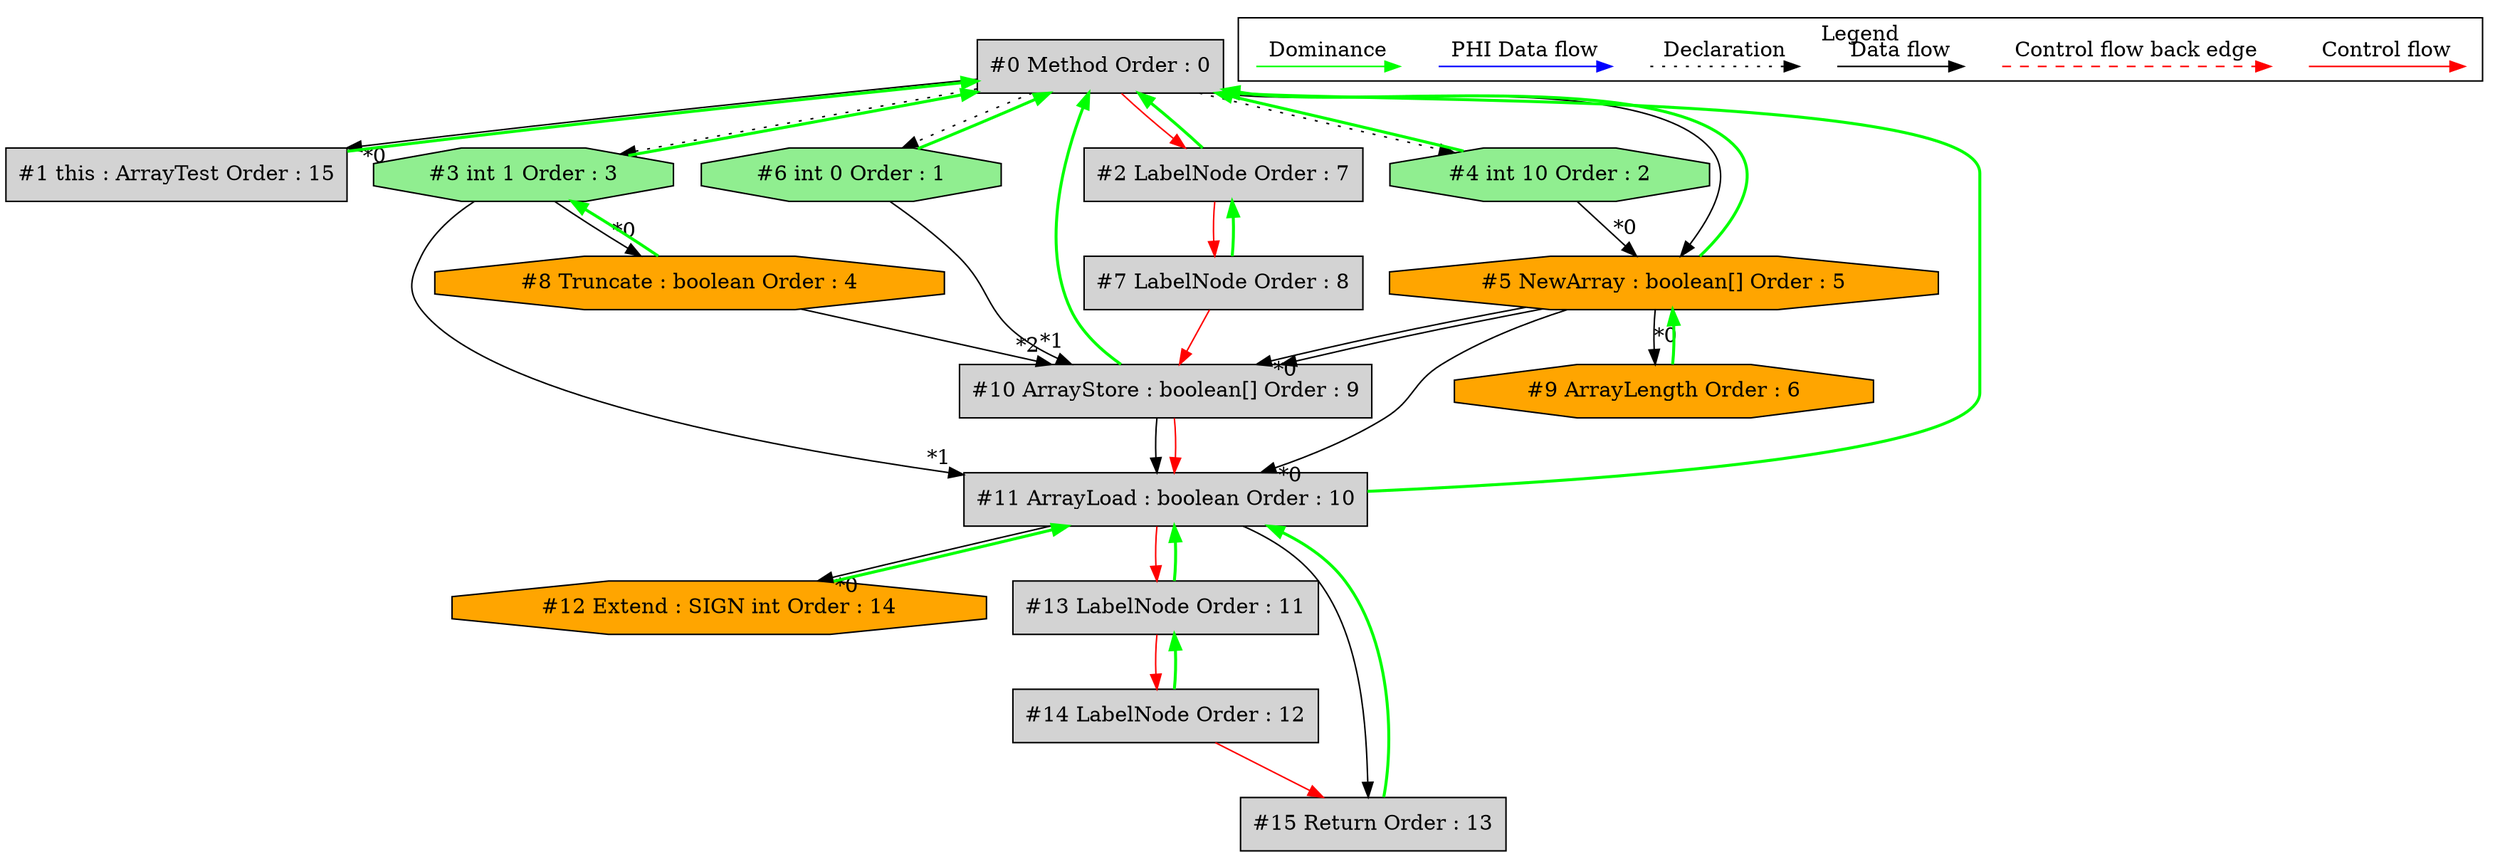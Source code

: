 digraph debugoutput {
 ordering="in";
 node0[label="#0 Method Order : 0",shape=box, fillcolor=lightgrey, style=filled];
 node1[label="#1 this : ArrayTest Order : 15",shape=box, fillcolor=lightgrey, style=filled];
 node1 -> node0[dir="forward" color="green" penwidth="2"];
 node0 -> node1[headlabel="*0", labeldistance=2];
 node2[label="#2 LabelNode Order : 7",shape=box, fillcolor=lightgrey, style=filled];
 node2 -> node0[dir="forward" color="green" penwidth="2"];
 node0 -> node2[labeldistance=2, color=red, fontcolor=red];
 node3[label="#3 int 1 Order : 3",shape=octagon, fillcolor=lightgreen, style=filled];
 node3 -> node0[dir="forward" color="green" penwidth="2"];
 node0 -> node3[style=dotted];
 node4[label="#4 int 10 Order : 2",shape=octagon, fillcolor=lightgreen, style=filled];
 node4 -> node0[dir="forward" color="green" penwidth="2"];
 node0 -> node4[style=dotted];
 node5[label="#5 NewArray : boolean[] Order : 5",shape=octagon, fillcolor=orange, style=filled];
 node5 -> node0[dir="forward" color="green" penwidth="2"];
 node4 -> node5[headlabel="*0", labeldistance=2];
 node0 -> node5;
 node6[label="#6 int 0 Order : 1",shape=octagon, fillcolor=lightgreen, style=filled];
 node6 -> node0[dir="forward" color="green" penwidth="2"];
 node0 -> node6[style=dotted];
 node7[label="#7 LabelNode Order : 8",shape=box, fillcolor=lightgrey, style=filled];
 node7 -> node2[dir="forward" color="green" penwidth="2"];
 node2 -> node7[labeldistance=2, color=red, fontcolor=red];
 node8[label="#8 Truncate : boolean Order : 4",shape=octagon, fillcolor=orange, style=filled];
 node8 -> node3[dir="forward" color="green" penwidth="2"];
 node3 -> node8[headlabel="*0", labeldistance=2];
 node9[label="#9 ArrayLength Order : 6",shape=octagon, fillcolor=orange, style=filled];
 node9 -> node5[dir="forward" color="green" penwidth="2"];
 node5 -> node9[headlabel="*0", labeldistance=2];
 node10[label="#10 ArrayStore : boolean[] Order : 9",shape=box, fillcolor=lightgrey, style=filled];
 node10 -> node0[dir="forward" color="green" penwidth="2"];
 node5 -> node10[headlabel="*0", labeldistance=2];
 node6 -> node10[headlabel="*1", labeldistance=2];
 node8 -> node10[headlabel="*2", labeldistance=2];
 node5 -> node10;
 node7 -> node10[labeldistance=2, color=red, fontcolor=red];
 node11[label="#11 ArrayLoad : boolean Order : 10",shape=box, fillcolor=lightgrey, style=filled];
 node11 -> node0[dir="forward" color="green" penwidth="2"];
 node5 -> node11[headlabel="*0", labeldistance=2];
 node3 -> node11[headlabel="*1", labeldistance=2];
 node10 -> node11;
 node10 -> node11[labeldistance=2, color=red, fontcolor=red];
 node12[label="#12 Extend : SIGN int Order : 14",shape=octagon, fillcolor=orange, style=filled];
 node12 -> node11[dir="forward" color="green" penwidth="2"];
 node11 -> node12[headlabel="*0", labeldistance=2];
 node13[label="#13 LabelNode Order : 11",shape=box, fillcolor=lightgrey, style=filled];
 node13 -> node11[dir="forward" color="green" penwidth="2"];
 node11 -> node13[labeldistance=2, color=red, fontcolor=red];
 node14[label="#14 LabelNode Order : 12",shape=box, fillcolor=lightgrey, style=filled];
 node14 -> node13[dir="forward" color="green" penwidth="2"];
 node13 -> node14[labeldistance=2, color=red, fontcolor=red];
 node15[label="#15 Return Order : 13",shape=box, fillcolor=lightgrey, style=filled];
 node15 -> node11[dir="forward" color="green" penwidth="2"];
 node14 -> node15[labeldistance=2, color=red, fontcolor=red];
 node11 -> node15;
 subgraph cluster_000 {
  label = "Legend";
  node [shape=point]
  {
   rank=same;
   c0 [style = invis];
   c1 [style = invis];
   c2 [style = invis];
   c3 [style = invis];
   d0 [style = invis];
   d1 [style = invis];
   d2 [style = invis];
   d3 [style = invis];
   d4 [style = invis];
   d5 [style = invis];
   d6 [style = invis];
   d7 [style = invis];
  }
  c0 -> c1 [label="Control flow", style=solid, color=red]
  c2 -> c3 [label="Control flow back edge", style=dashed, color=red]
  d0 -> d1 [label="Data flow"]
  d2 -> d3 [label="Declaration", style=dotted]
  d4 -> d5 [label="PHI Data flow", color=blue]
  d6 -> d7 [label="Dominance", color=green]
 }

}
